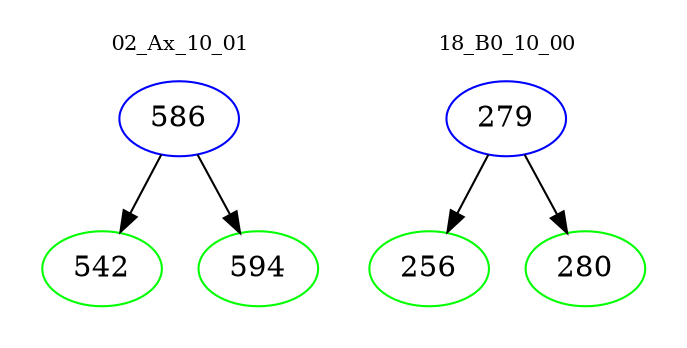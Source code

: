 digraph{
subgraph cluster_0 {
color = white
label = "02_Ax_10_01";
fontsize=10;
T0_586 [label="586", color="blue"]
T0_586 -> T0_542 [color="black"]
T0_542 [label="542", color="green"]
T0_586 -> T0_594 [color="black"]
T0_594 [label="594", color="green"]
}
subgraph cluster_1 {
color = white
label = "18_B0_10_00";
fontsize=10;
T1_279 [label="279", color="blue"]
T1_279 -> T1_256 [color="black"]
T1_256 [label="256", color="green"]
T1_279 -> T1_280 [color="black"]
T1_280 [label="280", color="green"]
}
}
